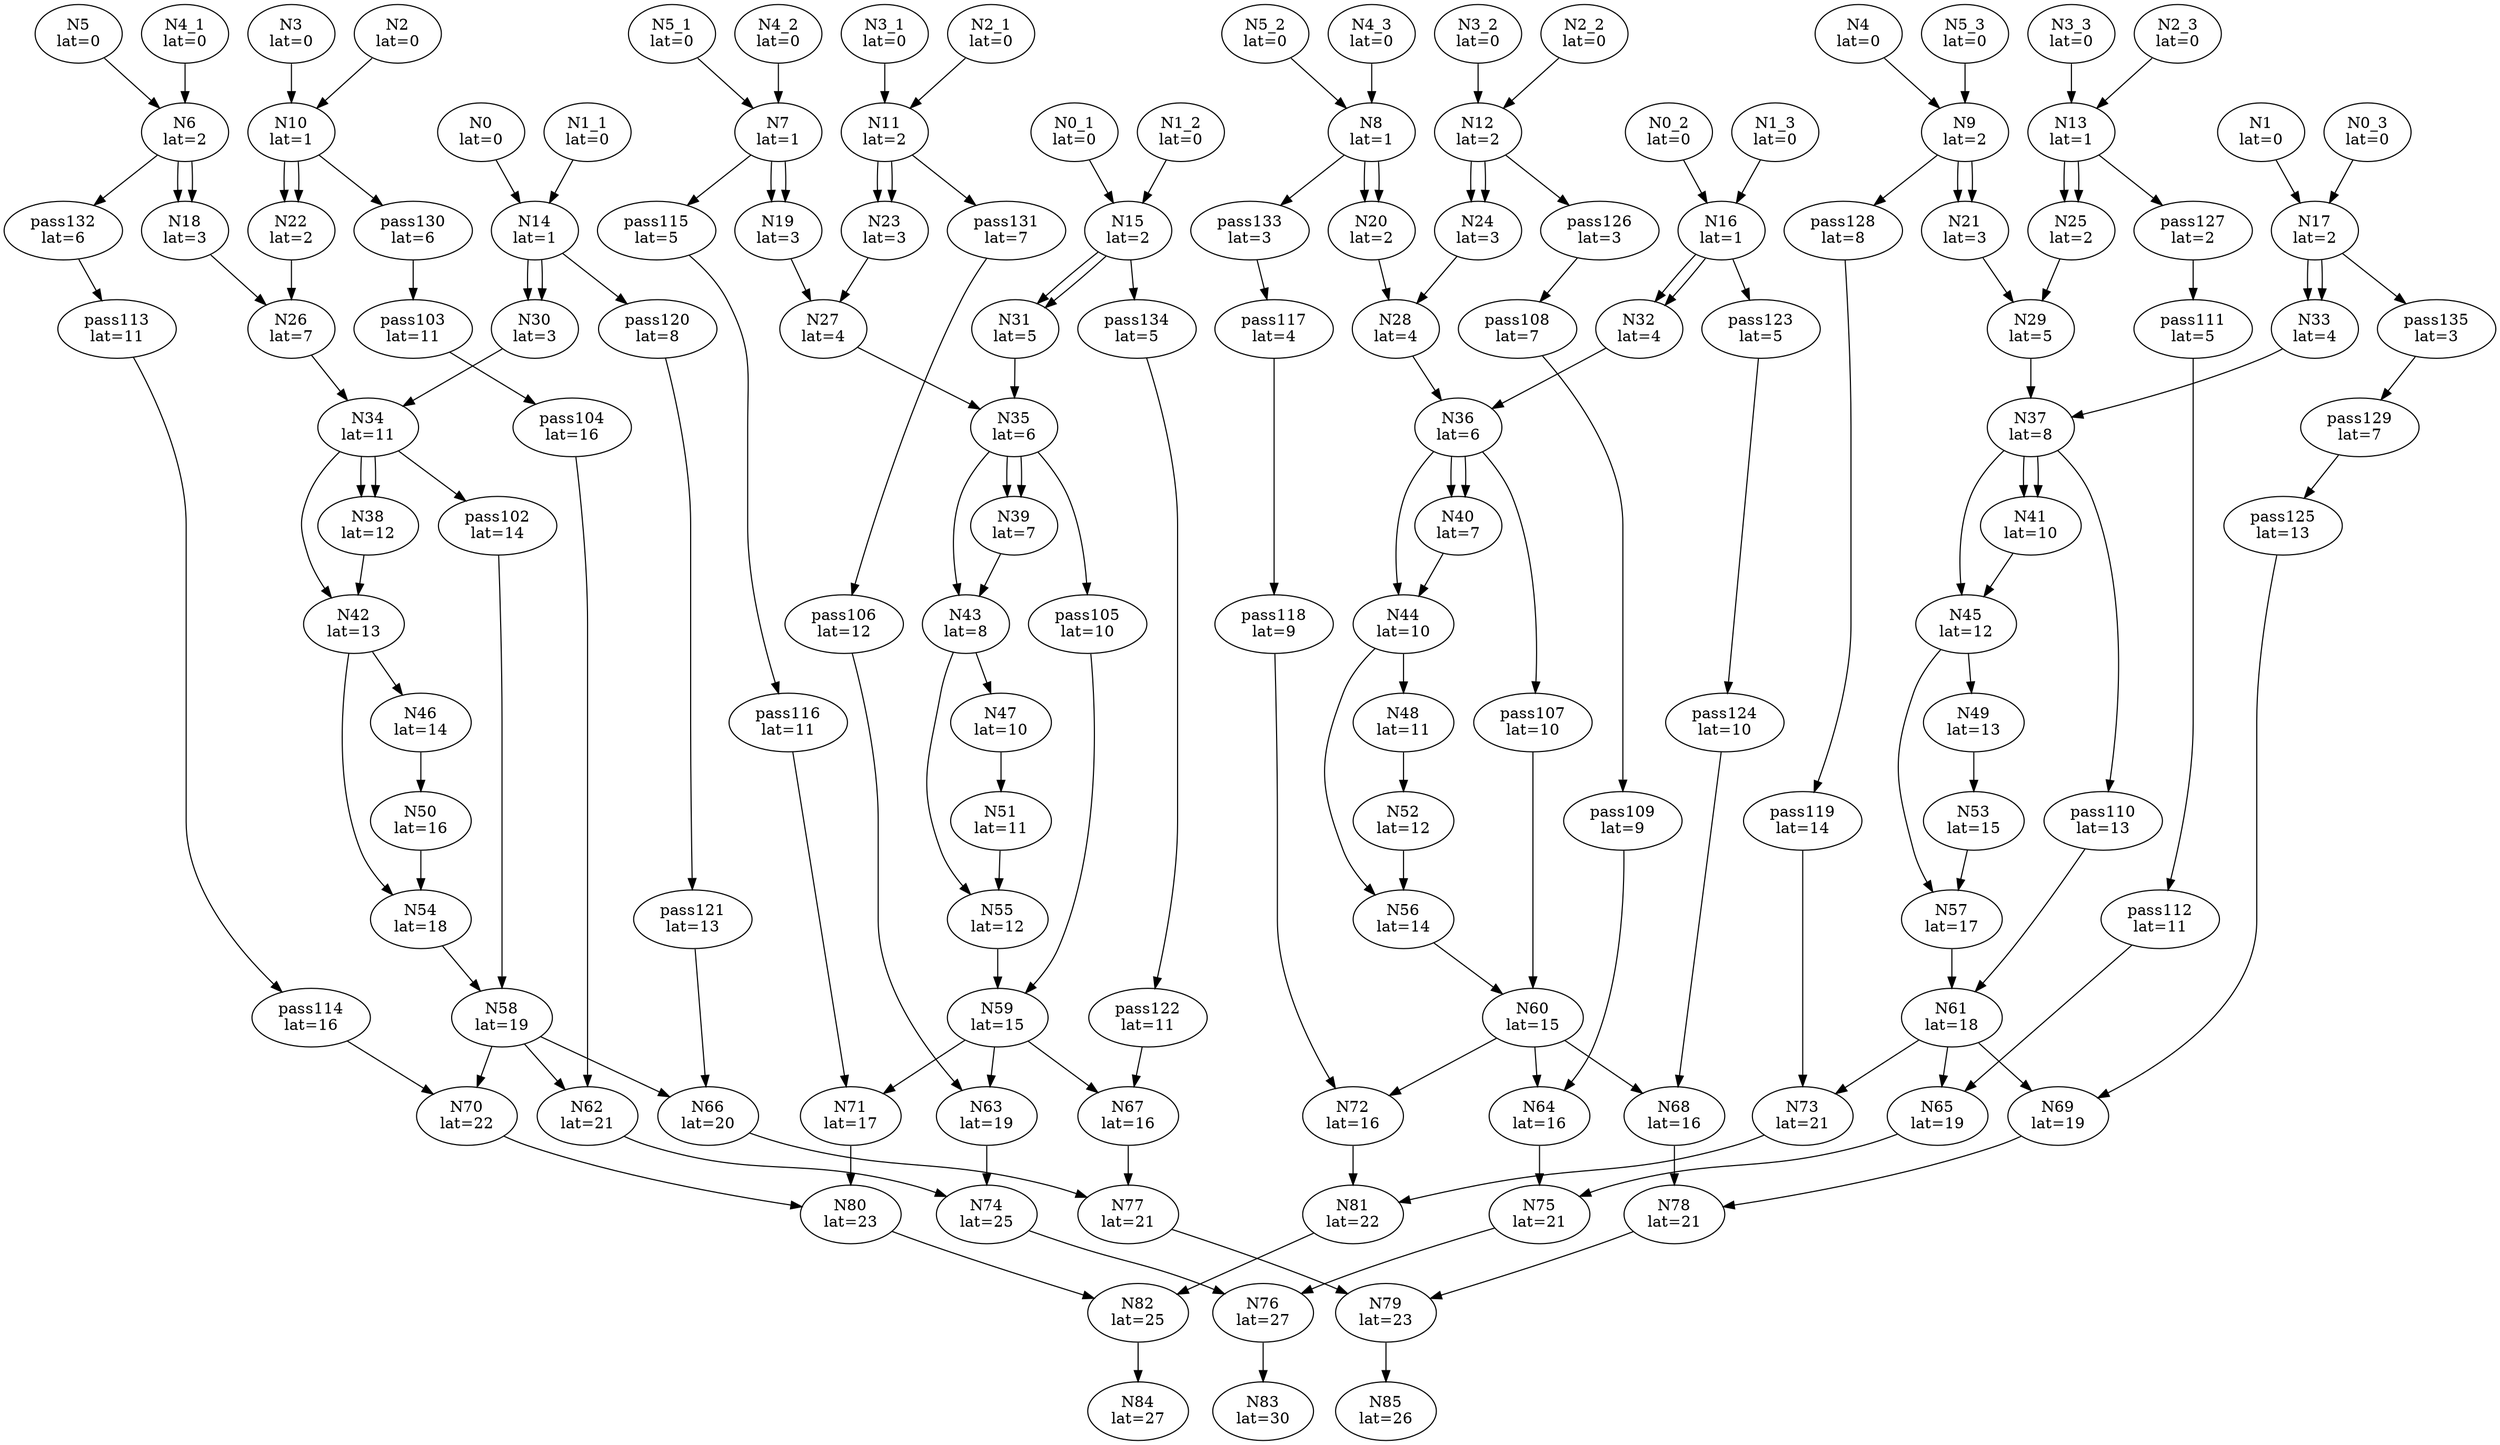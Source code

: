 Digraph G {
"N0"[label = "\N\nlat=0"];
"N4"[label = "\N\nlat=0"];
"N3"[label = "\N\nlat=0"];
"N2"[label = "\N\nlat=0"];
"N1"[label = "\N\nlat=0"];
"N5"[label = "\N\nlat=0"];
"N0_1"[label = "\N\nlat=0"];
"N4_1"[label = "\N\nlat=0"];
"N3_1"[label = "\N\nlat=0"];
"N2_1"[label = "\N\nlat=0"];
"N1_1"[label = "\N\nlat=0"];
"N5_1"[label = "\N\nlat=0"];
"N0_2"[label = "\N\nlat=0"];
"N4_2"[label = "\N\nlat=0"];
"N3_2"[label = "\N\nlat=0"];
"N2_2"[label = "\N\nlat=0"];
"N1_2"[label = "\N\nlat=0"];
"N5_2"[label = "\N\nlat=0"];
"N0_3"[label = "\N\nlat=0"];
"N4_3"[label = "\N\nlat=0"];
"N3_3"[label = "\N\nlat=0"];
"N2_3"[label = "\N\nlat=0"];
"N1_3"[label = "\N\nlat=0"];
"N5_3"[label = "\N\nlat=0"];
"N83"[label = "\N\nlat=30"];
"N76"->"N83"
"N84"[label = "\N\nlat=27"];
"N82"->"N84"
"N85"[label = "\N\nlat=26"];
"N79"->"N85"
"N6"[label = "\N\nlat=2"];
"N5"->"N6";
"N4_1"->"N6";
"N7"[label = "\N\nlat=1"];
"N5_1"->"N7";
"N4_2"->"N7";
"N8"[label = "\N\nlat=1"];
"N5_2"->"N8";
"N4_3"->"N8";
"N9"[label = "\N\nlat=2"];
"N4"->"N9";
"N5_3"->"N9";
"N10"[label = "\N\nlat=1"];
"N3"->"N10";
"N2"->"N10";
"N11"[label = "\N\nlat=2"];
"N3_1"->"N11";
"N2_1"->"N11";
"N12"[label = "\N\nlat=2"];
"N3_2"->"N12";
"N2_2"->"N12";
"N13"[label = "\N\nlat=1"];
"N3_3"->"N13";
"N2_3"->"N13";
"N14"[label = "\N\nlat=1"];
"N0"->"N14";
"N1_1"->"N14";
"N15"[label = "\N\nlat=2"];
"N0_1"->"N15";
"N1_2"->"N15";
"N16"[label = "\N\nlat=1"];
"N0_2"->"N16";
"N1_3"->"N16";
"N17"[label = "\N\nlat=2"];
"N1"->"N17";
"N0_3"->"N17";
"N18"[label = "\N\nlat=3"];
"N6"->"N18";
"N6"->"N18";
"N19"[label = "\N\nlat=3"];
"N7"->"N19";
"N7"->"N19";
"N20"[label = "\N\nlat=2"];
"N8"->"N20";
"N8"->"N20";
"N21"[label = "\N\nlat=3"];
"N9"->"N21";
"N9"->"N21";
"N22"[label = "\N\nlat=2"];
"N10"->"N22";
"N10"->"N22";
"N23"[label = "\N\nlat=3"];
"N11"->"N23";
"N11"->"N23";
"N24"[label = "\N\nlat=3"];
"N12"->"N24";
"N12"->"N24";
"N25"[label = "\N\nlat=2"];
"N13"->"N25";
"N13"->"N25";
"N26"[label = "\N\nlat=7"];
"N18"->"N26";
"N22"->"N26";
"N27"[label = "\N\nlat=4"];
"N19"->"N27";
"N23"->"N27";
"N28"[label = "\N\nlat=4"];
"N20"->"N28";
"N24"->"N28";
"N29"[label = "\N\nlat=5"];
"N21"->"N29";
"N25"->"N29";
"N30"[label = "\N\nlat=3"];
"N14"->"N30";
"N14"->"N30";
"N31"[label = "\N\nlat=5"];
"N15"->"N31";
"N15"->"N31";
"N32"[label = "\N\nlat=4"];
"N16"->"N32";
"N16"->"N32";
"N33"[label = "\N\nlat=4"];
"N17"->"N33";
"N17"->"N33";
"N34"[label = "\N\nlat=11"];
"N26"->"N34";
"N30"->"N34";
"N35"[label = "\N\nlat=6"];
"N27"->"N35";
"N31"->"N35";
"N36"[label = "\N\nlat=6"];
"N28"->"N36";
"N32"->"N36";
"N37"[label = "\N\nlat=8"];
"N29"->"N37";
"N33"->"N37";
"N38"[label = "\N\nlat=12"];
"N34"->"N38";
"N34"->"N38";
"N39"[label = "\N\nlat=7"];
"N35"->"N39";
"N35"->"N39";
"N40"[label = "\N\nlat=7"];
"N36"->"N40";
"N36"->"N40";
"N41"[label = "\N\nlat=10"];
"N37"->"N41";
"N37"->"N41";
"N42"[label = "\N\nlat=13"];
"N34"->"N42";
"N38"->"N42";
"N43"[label = "\N\nlat=8"];
"N35"->"N43";
"N39"->"N43";
"N44"[label = "\N\nlat=10"];
"N36"->"N44";
"N40"->"N44";
"N45"[label = "\N\nlat=12"];
"N37"->"N45";
"N41"->"N45";
"N46"[label = "\N\nlat=14"];
"N42"->"N46";
"N47"[label = "\N\nlat=10"];
"N43"->"N47";
"N48"[label = "\N\nlat=11"];
"N44"->"N48";
"N49"[label = "\N\nlat=13"];
"N45"->"N49";
"N50"[label = "\N\nlat=16"];
"N46"->"N50";
"N51"[label = "\N\nlat=11"];
"N47"->"N51";
"N52"[label = "\N\nlat=12"];
"N48"->"N52";
"N53"[label = "\N\nlat=15"];
"N49"->"N53";
"N54"[label = "\N\nlat=18"];
"N42"->"N54";
"N50"->"N54";
"N55"[label = "\N\nlat=12"];
"N43"->"N55";
"N51"->"N55";
"N56"[label = "\N\nlat=14"];
"N44"->"N56";
"N52"->"N56";
"N57"[label = "\N\nlat=17"];
"N45"->"N57";
"N53"->"N57";
"N58"[label = "\N\nlat=19"];
"pass102"->"N58";
"N54"->"N58";
"N59"[label = "\N\nlat=15"];
"pass105"->"N59";
"N55"->"N59";
"N60"[label = "\N\nlat=15"];
"pass107"->"N60";
"N56"->"N60";
"N61"[label = "\N\nlat=18"];
"pass110"->"N61";
"N57"->"N61";
"N62"[label = "\N\nlat=21"];
"pass104"->"N62";
"N58"->"N62";
"N63"[label = "\N\nlat=19"];
"pass106"->"N63";
"N59"->"N63";
"N64"[label = "\N\nlat=16"];
"pass109"->"N64";
"N60"->"N64";
"N65"[label = "\N\nlat=19"];
"pass112"->"N65";
"N61"->"N65";
"N66"[label = "\N\nlat=20"];
"pass121"->"N66";
"N58"->"N66";
"N67"[label = "\N\nlat=16"];
"pass122"->"N67";
"N59"->"N67";
"N68"[label = "\N\nlat=16"];
"pass124"->"N68";
"N60"->"N68";
"N69"[label = "\N\nlat=19"];
"pass125"->"N69";
"N61"->"N69";
"N70"[label = "\N\nlat=22"];
"pass114"->"N70";
"N58"->"N70";
"N71"[label = "\N\nlat=17"];
"pass116"->"N71";
"N59"->"N71";
"N72"[label = "\N\nlat=16"];
"pass118"->"N72";
"N60"->"N72";
"N73"[label = "\N\nlat=21"];
"pass119"->"N73";
"N61"->"N73";
"N74"[label = "\N\nlat=25"];
"N62"->"N74";
"N63"->"N74";
"N75"[label = "\N\nlat=21"];
"N64"->"N75";
"N65"->"N75";
"N76"[label = "\N\nlat=27"];
"N74"->"N76";
"N75"->"N76";
"N77"[label = "\N\nlat=21"];
"N66"->"N77";
"N67"->"N77";
"N78"[label = "\N\nlat=21"];
"N68"->"N78";
"N69"->"N78";
"N79"[label = "\N\nlat=23"];
"N77"->"N79";
"N78"->"N79";
"N80"[label = "\N\nlat=23"];
"N70"->"N80";
"N71"->"N80";
"N81"[label = "\N\nlat=22"];
"N72"->"N81";
"N73"->"N81";
"N82"[label = "\N\nlat=25"];
"N80"->"N82";
"N81"->"N82";
"pass102"[label = "\N\nlat=14"];
"N34"->"pass102";
"pass103"[label = "\N\nlat=11"];
"pass130"->"pass103";
"pass104"[label = "\N\nlat=16"];
"pass103"->"pass104";
"pass105"[label = "\N\nlat=10"];
"N35"->"pass105";
"pass106"[label = "\N\nlat=12"];
"pass131"->"pass106";
"pass107"[label = "\N\nlat=10"];
"N36"->"pass107";
"pass108"[label = "\N\nlat=7"];
"pass126"->"pass108";
"pass109"[label = "\N\nlat=9"];
"pass108"->"pass109";
"pass110"[label = "\N\nlat=13"];
"N37"->"pass110";
"pass111"[label = "\N\nlat=5"];
"pass127"->"pass111";
"pass112"[label = "\N\nlat=11"];
"pass111"->"pass112";
"pass113"[label = "\N\nlat=11"];
"pass132"->"pass113";
"pass114"[label = "\N\nlat=16"];
"pass113"->"pass114";
"pass115"[label = "\N\nlat=5"];
"N7"->"pass115";
"pass116"[label = "\N\nlat=11"];
"pass115"->"pass116";
"pass117"[label = "\N\nlat=4"];
"pass133"->"pass117";
"pass118"[label = "\N\nlat=9"];
"pass117"->"pass118";
"pass119"[label = "\N\nlat=14"];
"pass128"->"pass119";
"pass120"[label = "\N\nlat=8"];
"N14"->"pass120";
"pass121"[label = "\N\nlat=13"];
"pass120"->"pass121";
"pass122"[label = "\N\nlat=11"];
"pass134"->"pass122";
"pass123"[label = "\N\nlat=5"];
"N16"->"pass123";
"pass124"[label = "\N\nlat=10"];
"pass123"->"pass124";
"pass125"[label = "\N\nlat=13"];
"pass129"->"pass125";
"pass126"[label = "\N\nlat=3"];
"N12"->"pass126";
"pass127"[label = "\N\nlat=2"];
"N13"->"pass127";
"pass128"[label = "\N\nlat=8"];
"N9"->"pass128";
"pass129"[label = "\N\nlat=7"];
"pass135"->"pass129";
"pass130"[label = "\N\nlat=6"];
"N10"->"pass130";
"pass131"[label = "\N\nlat=7"];
"N11"->"pass131";
"pass132"[label = "\N\nlat=6"];
"N6"->"pass132";
"pass133"[label = "\N\nlat=3"];
"N8"->"pass133";
"pass134"[label = "\N\nlat=5"];
"N15"->"pass134";
"pass135"[label = "\N\nlat=3"];
"N17"->"pass135";
}
